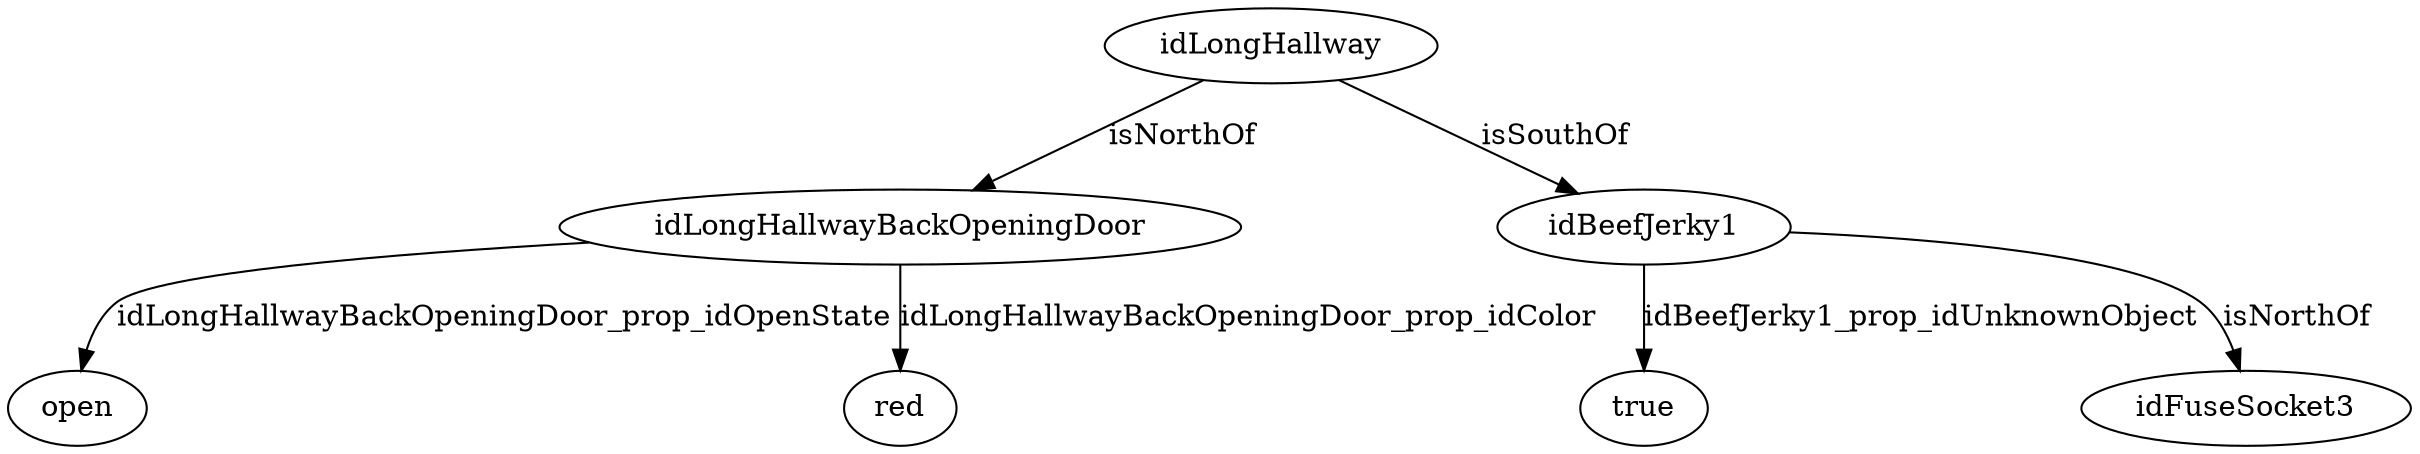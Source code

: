 strict digraph  {
idLongHallway [node_type=entity_node, root=root];
idLongHallwayBackOpeningDoor;
open;
red;
idBeefJerky1;
true;
idFuseSocket3;
idLongHallway -> idLongHallwayBackOpeningDoor  [edge_type=relationship, label=isNorthOf];
idLongHallway -> idBeefJerky1  [edge_type=relationship, label=isSouthOf];
idLongHallwayBackOpeningDoor -> open  [edge_type=property, label=idLongHallwayBackOpeningDoor_prop_idOpenState];
idLongHallwayBackOpeningDoor -> red  [edge_type=property, label=idLongHallwayBackOpeningDoor_prop_idColor];
idBeefJerky1 -> true  [edge_type=property, label=idBeefJerky1_prop_idUnknownObject];
idBeefJerky1 -> idFuseSocket3  [edge_type=relationship, label=isNorthOf];
}
